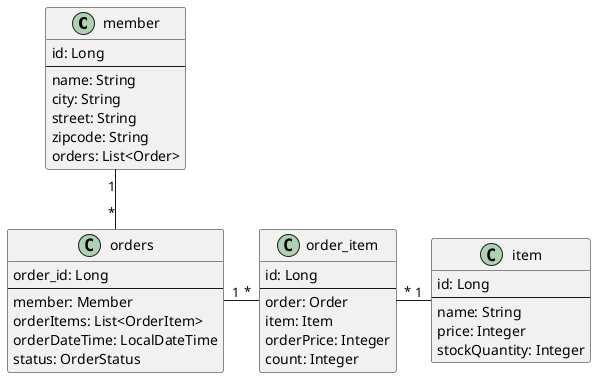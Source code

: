 @startuml

class member {
  id: Long
  --
  name: String
  city: String
  street: String
  zipcode: String
  orders: List<Order>
}

class orders {
  order_id: Long
  --
  member: Member
  orderItems: List<OrderItem>
  orderDateTime: LocalDateTime
  status: OrderStatus
}

class order_item {
  id: Long
  --
  order: Order
  item: Item
  orderPrice: Integer
  count: Integer
}

class item {
  id: Long
  --
  name: String
  price: Integer
  stockQuantity: Integer
}

member "1" -d- "*" orders
orders "1" -r- "*" order_item
order_item "*" -r- "1" item

@enduml